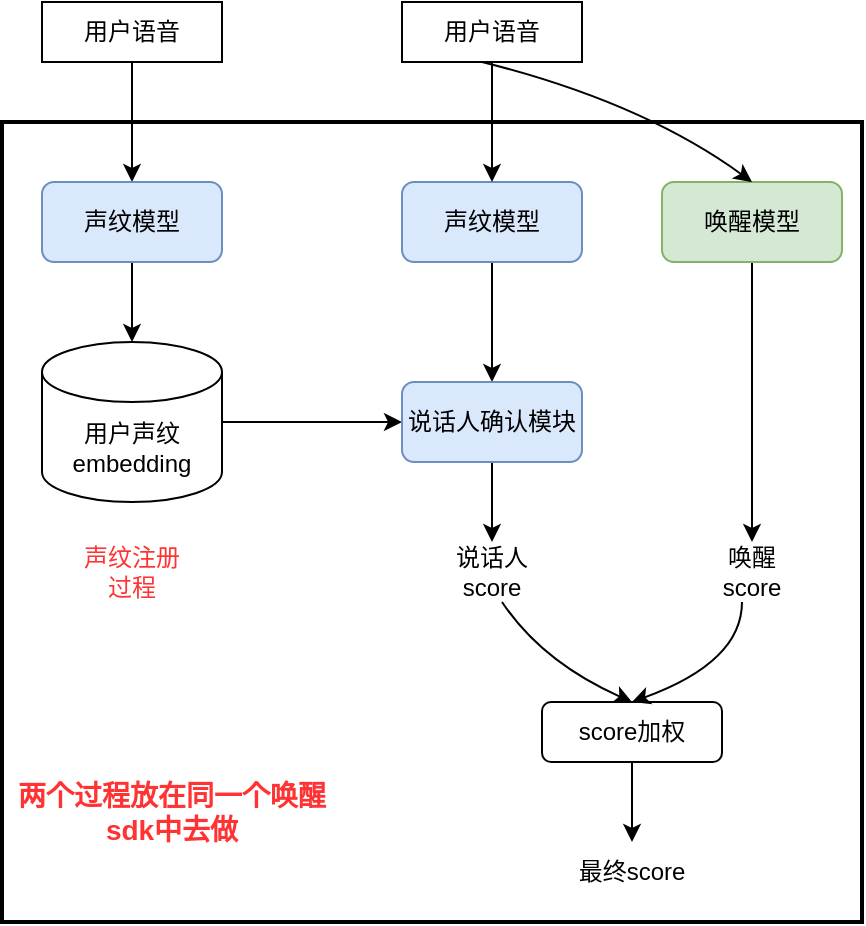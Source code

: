 <mxfile version="24.4.13" type="github">
  <diagram name="第 1 页" id="lO5QDAMBWzFpADkqgYbq">
    <mxGraphModel dx="2074" dy="680" grid="1" gridSize="10" guides="1" tooltips="1" connect="1" arrows="1" fold="1" page="1" pageScale="1" pageWidth="1200" pageHeight="500" math="0" shadow="0">
      <root>
        <mxCell id="0" />
        <mxCell id="1" parent="0" />
        <mxCell id="yvLALc5PITRfLY4CFgFs-46" value="" style="rounded=0;whiteSpace=wrap;html=1;fillColor=none;strokeWidth=2;" vertex="1" parent="1">
          <mxGeometry x="70" y="610" width="430" height="400" as="geometry" />
        </mxCell>
        <mxCell id="yvLALc5PITRfLY4CFgFs-11" value="" style="edgeStyle=orthogonalEdgeStyle;rounded=0;orthogonalLoop=1;jettySize=auto;html=1;" edge="1" parent="1" source="yvLALc5PITRfLY4CFgFs-1" target="yvLALc5PITRfLY4CFgFs-2">
          <mxGeometry relative="1" as="geometry" />
        </mxCell>
        <mxCell id="yvLALc5PITRfLY4CFgFs-1" value="用户语音" style="rounded=0;whiteSpace=wrap;html=1;" vertex="1" parent="1">
          <mxGeometry x="90" y="550" width="90" height="30" as="geometry" />
        </mxCell>
        <mxCell id="yvLALc5PITRfLY4CFgFs-12" value="" style="edgeStyle=orthogonalEdgeStyle;rounded=0;orthogonalLoop=1;jettySize=auto;html=1;" edge="1" parent="1" source="yvLALc5PITRfLY4CFgFs-2" target="yvLALc5PITRfLY4CFgFs-7">
          <mxGeometry relative="1" as="geometry" />
        </mxCell>
        <mxCell id="yvLALc5PITRfLY4CFgFs-2" value="声纹模型" style="rounded=1;whiteSpace=wrap;html=1;fillColor=#dae8fc;strokeColor=#6c8ebf;" vertex="1" parent="1">
          <mxGeometry x="90" y="640" width="90" height="40" as="geometry" />
        </mxCell>
        <mxCell id="yvLALc5PITRfLY4CFgFs-22" style="edgeStyle=orthogonalEdgeStyle;rounded=0;orthogonalLoop=1;jettySize=auto;html=1;entryX=0.5;entryY=0;entryDx=0;entryDy=0;" edge="1" parent="1" source="yvLALc5PITRfLY4CFgFs-4" target="yvLALc5PITRfLY4CFgFs-20">
          <mxGeometry relative="1" as="geometry" />
        </mxCell>
        <mxCell id="yvLALc5PITRfLY4CFgFs-4" value="唤醒模型" style="rounded=1;whiteSpace=wrap;html=1;fillColor=#d5e8d4;strokeColor=#82b366;" vertex="1" parent="1">
          <mxGeometry x="400" y="640" width="90" height="40" as="geometry" />
        </mxCell>
        <mxCell id="yvLALc5PITRfLY4CFgFs-13" value="" style="edgeStyle=orthogonalEdgeStyle;rounded=0;orthogonalLoop=1;jettySize=auto;html=1;" edge="1" parent="1" source="yvLALc5PITRfLY4CFgFs-7" target="yvLALc5PITRfLY4CFgFs-9">
          <mxGeometry relative="1" as="geometry" />
        </mxCell>
        <mxCell id="yvLALc5PITRfLY4CFgFs-7" value="用户声纹embedding" style="shape=cylinder3;whiteSpace=wrap;html=1;boundedLbl=1;backgroundOutline=1;size=15;" vertex="1" parent="1">
          <mxGeometry x="90" y="720" width="90" height="80" as="geometry" />
        </mxCell>
        <mxCell id="yvLALc5PITRfLY4CFgFs-15" value="" style="edgeStyle=orthogonalEdgeStyle;rounded=0;orthogonalLoop=1;jettySize=auto;html=1;" edge="1" parent="1" source="yvLALc5PITRfLY4CFgFs-8" target="yvLALc5PITRfLY4CFgFs-9">
          <mxGeometry relative="1" as="geometry" />
        </mxCell>
        <mxCell id="yvLALc5PITRfLY4CFgFs-8" value="声纹模型" style="rounded=1;whiteSpace=wrap;html=1;fillColor=#dae8fc;strokeColor=#6c8ebf;" vertex="1" parent="1">
          <mxGeometry x="270" y="640" width="90" height="40" as="geometry" />
        </mxCell>
        <mxCell id="yvLALc5PITRfLY4CFgFs-21" value="" style="edgeStyle=orthogonalEdgeStyle;rounded=0;orthogonalLoop=1;jettySize=auto;html=1;" edge="1" parent="1" source="yvLALc5PITRfLY4CFgFs-9" target="yvLALc5PITRfLY4CFgFs-19">
          <mxGeometry relative="1" as="geometry" />
        </mxCell>
        <mxCell id="yvLALc5PITRfLY4CFgFs-9" value="说话人确认模块" style="rounded=1;whiteSpace=wrap;html=1;fillColor=#dae8fc;strokeColor=#6c8ebf;" vertex="1" parent="1">
          <mxGeometry x="270" y="740" width="90" height="40" as="geometry" />
        </mxCell>
        <mxCell id="yvLALc5PITRfLY4CFgFs-14" value="" style="edgeStyle=orthogonalEdgeStyle;rounded=0;orthogonalLoop=1;jettySize=auto;html=1;" edge="1" parent="1" source="yvLALc5PITRfLY4CFgFs-10" target="yvLALc5PITRfLY4CFgFs-8">
          <mxGeometry relative="1" as="geometry" />
        </mxCell>
        <mxCell id="yvLALc5PITRfLY4CFgFs-10" value="用户语音" style="rounded=0;whiteSpace=wrap;html=1;" vertex="1" parent="1">
          <mxGeometry x="270" y="550" width="90" height="30" as="geometry" />
        </mxCell>
        <mxCell id="yvLALc5PITRfLY4CFgFs-16" value="" style="curved=1;endArrow=classic;html=1;rounded=0;entryX=0.5;entryY=0;entryDx=0;entryDy=0;" edge="1" parent="1" target="yvLALc5PITRfLY4CFgFs-4">
          <mxGeometry width="50" height="50" relative="1" as="geometry">
            <mxPoint x="310" y="580" as="sourcePoint" />
            <mxPoint x="360" y="530" as="targetPoint" />
            <Array as="points">
              <mxPoint x="390" y="600" />
            </Array>
          </mxGeometry>
        </mxCell>
        <mxCell id="yvLALc5PITRfLY4CFgFs-26" value="" style="edgeStyle=orthogonalEdgeStyle;rounded=0;orthogonalLoop=1;jettySize=auto;html=1;" edge="1" parent="1" source="yvLALc5PITRfLY4CFgFs-18" target="yvLALc5PITRfLY4CFgFs-25">
          <mxGeometry relative="1" as="geometry" />
        </mxCell>
        <mxCell id="yvLALc5PITRfLY4CFgFs-18" value="score加权" style="rounded=1;whiteSpace=wrap;html=1;" vertex="1" parent="1">
          <mxGeometry x="340" y="900" width="90" height="30" as="geometry" />
        </mxCell>
        <mxCell id="yvLALc5PITRfLY4CFgFs-19" value="说话人score" style="text;html=1;align=center;verticalAlign=middle;whiteSpace=wrap;rounded=0;" vertex="1" parent="1">
          <mxGeometry x="285" y="820" width="60" height="30" as="geometry" />
        </mxCell>
        <mxCell id="yvLALc5PITRfLY4CFgFs-20" value="唤醒&lt;div&gt;score&lt;/div&gt;" style="text;html=1;align=center;verticalAlign=middle;whiteSpace=wrap;rounded=0;" vertex="1" parent="1">
          <mxGeometry x="415" y="820" width="60" height="30" as="geometry" />
        </mxCell>
        <mxCell id="yvLALc5PITRfLY4CFgFs-23" value="" style="curved=1;endArrow=classic;html=1;rounded=0;entryX=0.5;entryY=0;entryDx=0;entryDy=0;" edge="1" parent="1" target="yvLALc5PITRfLY4CFgFs-18">
          <mxGeometry width="50" height="50" relative="1" as="geometry">
            <mxPoint x="320" y="850" as="sourcePoint" />
            <mxPoint x="370" y="800" as="targetPoint" />
            <Array as="points">
              <mxPoint x="340" y="880" />
            </Array>
          </mxGeometry>
        </mxCell>
        <mxCell id="yvLALc5PITRfLY4CFgFs-24" value="" style="curved=1;endArrow=classic;html=1;rounded=0;entryX=0.5;entryY=0;entryDx=0;entryDy=0;" edge="1" parent="1" target="yvLALc5PITRfLY4CFgFs-18">
          <mxGeometry width="50" height="50" relative="1" as="geometry">
            <mxPoint x="440" y="850" as="sourcePoint" />
            <mxPoint x="490" y="800" as="targetPoint" />
            <Array as="points">
              <mxPoint x="440" y="880" />
            </Array>
          </mxGeometry>
        </mxCell>
        <mxCell id="yvLALc5PITRfLY4CFgFs-25" value="最终score" style="text;html=1;align=center;verticalAlign=middle;whiteSpace=wrap;rounded=0;" vertex="1" parent="1">
          <mxGeometry x="355" y="970" width="60" height="30" as="geometry" />
        </mxCell>
        <mxCell id="yvLALc5PITRfLY4CFgFs-29" value="&lt;font color=&quot;#ff3333&quot;&gt;声纹注册过程&lt;/font&gt;" style="text;html=1;align=center;verticalAlign=middle;whiteSpace=wrap;rounded=0;" vertex="1" parent="1">
          <mxGeometry x="105" y="820" width="60" height="30" as="geometry" />
        </mxCell>
        <mxCell id="yvLALc5PITRfLY4CFgFs-34" value="&lt;font color=&quot;#ff3333&quot; style=&quot;font-size: 14px;&quot;&gt;&lt;b&gt;两个过程放在同一个唤醒sdk中去做&lt;/b&gt;&lt;/font&gt;" style="text;html=1;align=center;verticalAlign=middle;whiteSpace=wrap;rounded=0;" vertex="1" parent="1">
          <mxGeometry x="70" y="910" width="170" height="90" as="geometry" />
        </mxCell>
      </root>
    </mxGraphModel>
  </diagram>
</mxfile>
